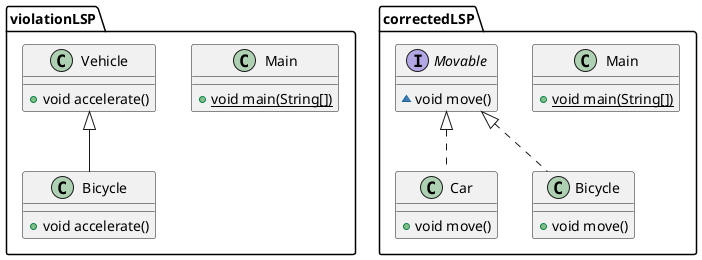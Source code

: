 @startuml
class violationLSP.Bicycle {
+ void accelerate()
}

class correctedLSP.Car {
+ void move()
}

class violationLSP.Main {
+ {static} void main(String[])
}

class correctedLSP.Main {
+ {static} void main(String[])
}

class correctedLSP.Bicycle {
+ void move()
}

class violationLSP.Vehicle {
+ void accelerate()
}

interface correctedLSP.Movable {
~ void move()
}



violationLSP.Vehicle <|-- violationLSP.Bicycle
correctedLSP.Movable <|.. correctedLSP.Car
correctedLSP.Movable <|.. correctedLSP.Bicycle
@enduml